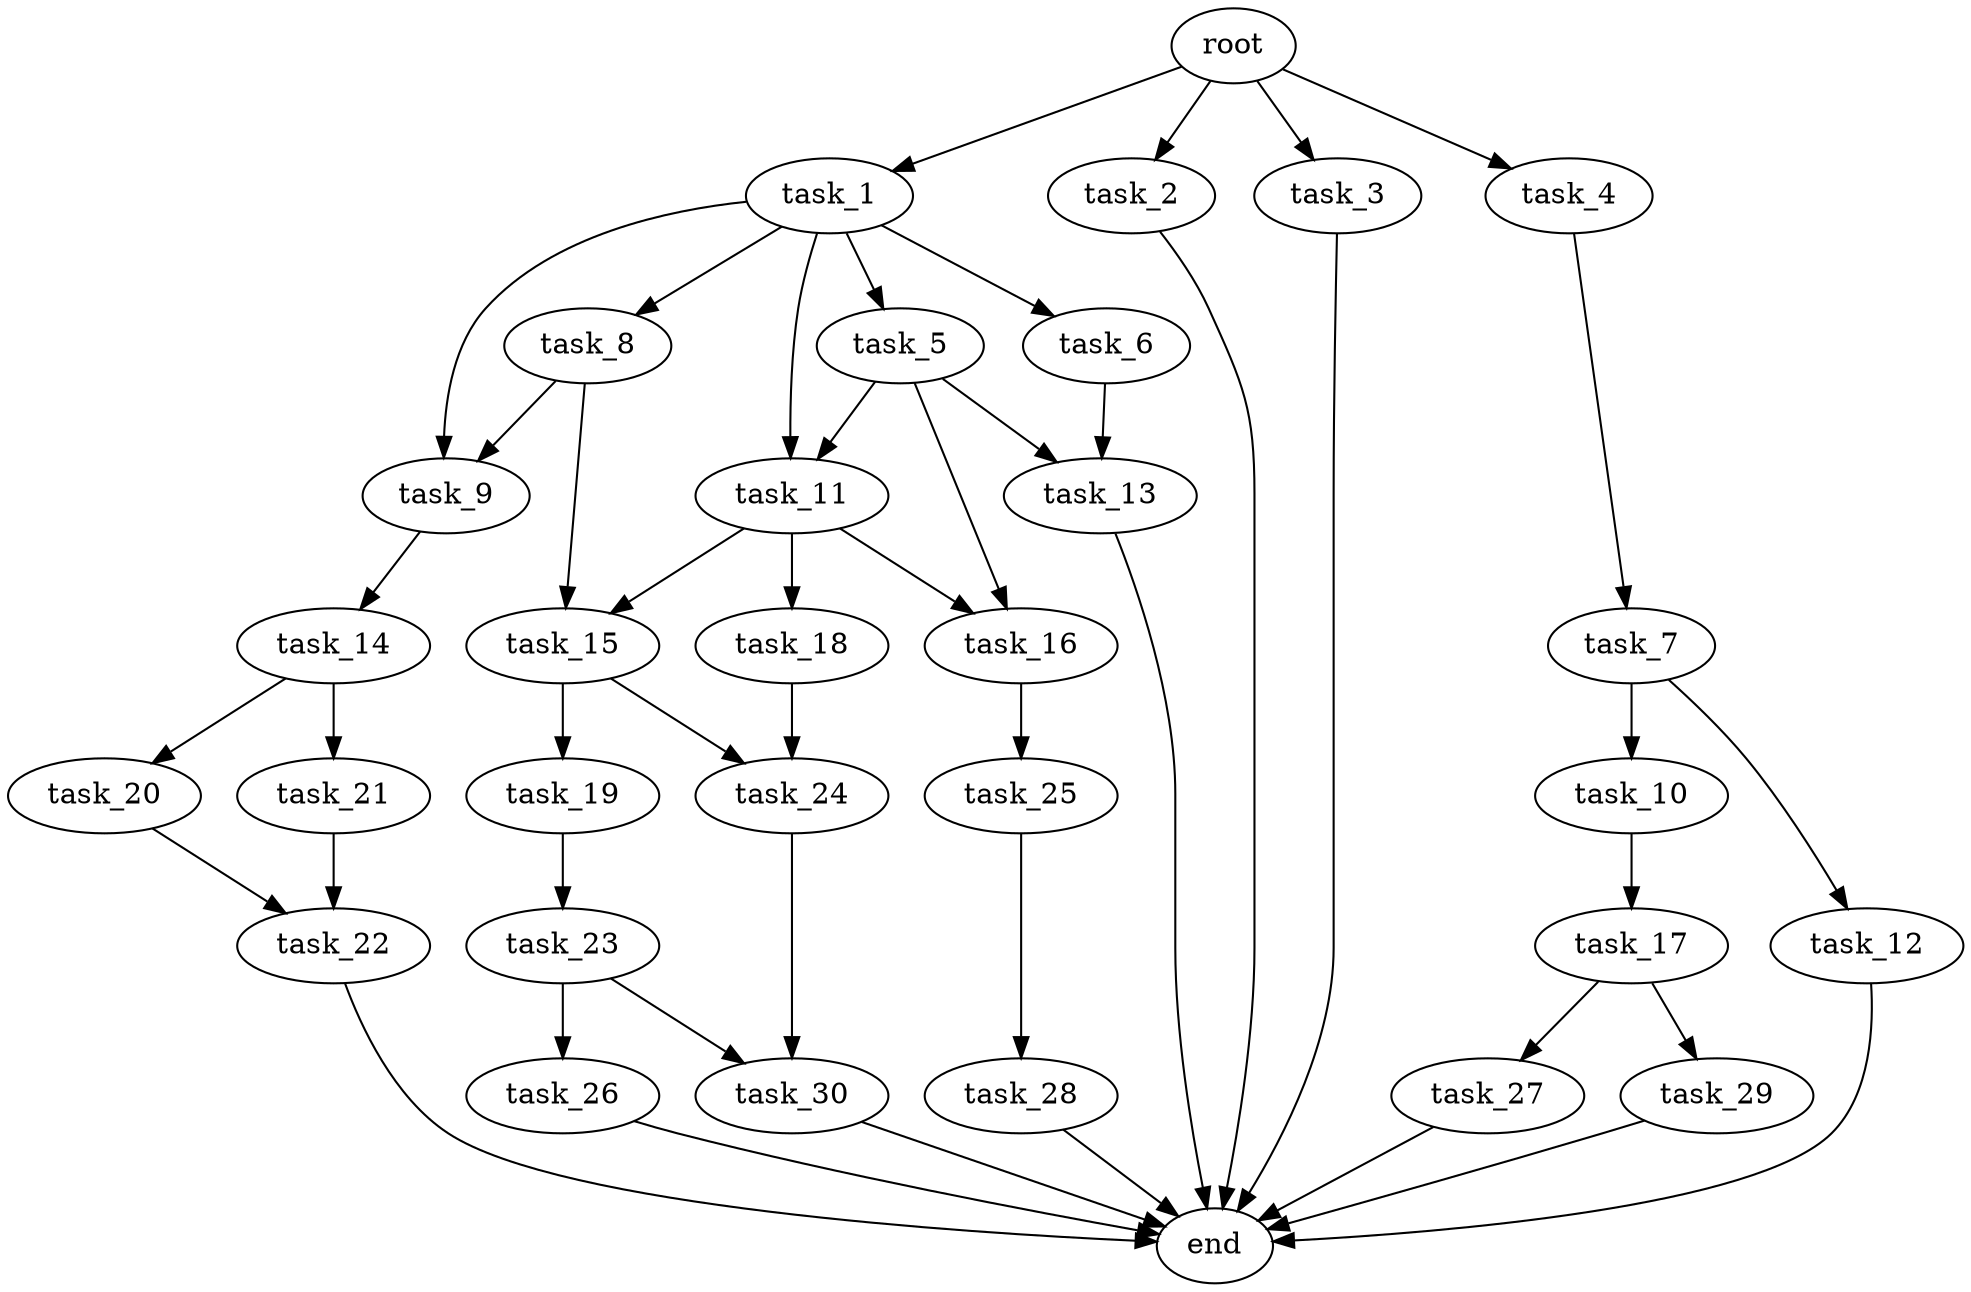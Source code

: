 digraph G {
  root [size="0.000000e+00"];
  task_1 [size="7.720015e+09"];
  task_2 [size="5.922108e+09"];
  task_3 [size="2.773098e+09"];
  task_4 [size="8.073189e+09"];
  task_5 [size="8.713495e+09"];
  task_6 [size="6.685301e+09"];
  task_7 [size="4.734595e+09"];
  task_8 [size="1.681826e+09"];
  task_9 [size="7.833866e+09"];
  task_10 [size="9.890883e+09"];
  task_11 [size="9.142914e+08"];
  task_12 [size="8.033735e+09"];
  task_13 [size="1.465770e+09"];
  task_14 [size="1.649019e+09"];
  task_15 [size="8.746266e+09"];
  task_16 [size="3.234055e+09"];
  task_17 [size="8.959637e+09"];
  task_18 [size="5.228397e+08"];
  task_19 [size="5.117541e+09"];
  task_20 [size="4.397451e+09"];
  task_21 [size="6.648757e+09"];
  task_22 [size="3.271567e+09"];
  task_23 [size="5.004251e+09"];
  task_24 [size="1.173848e+09"];
  task_25 [size="5.601891e+09"];
  task_26 [size="3.773718e+09"];
  task_27 [size="3.855913e+09"];
  task_28 [size="4.745306e+09"];
  task_29 [size="3.118307e+09"];
  task_30 [size="5.220335e+09"];
  end [size="0.000000e+00"];

  root -> task_1 [size="1.000000e-12"];
  root -> task_2 [size="1.000000e-12"];
  root -> task_3 [size="1.000000e-12"];
  root -> task_4 [size="1.000000e-12"];
  task_1 -> task_5 [size="8.713495e+08"];
  task_1 -> task_6 [size="6.685301e+08"];
  task_1 -> task_8 [size="1.681826e+08"];
  task_1 -> task_9 [size="3.916933e+08"];
  task_1 -> task_11 [size="4.571457e+07"];
  task_2 -> end [size="1.000000e-12"];
  task_3 -> end [size="1.000000e-12"];
  task_4 -> task_7 [size="4.734595e+08"];
  task_5 -> task_11 [size="4.571457e+07"];
  task_5 -> task_13 [size="7.328850e+07"];
  task_5 -> task_16 [size="1.617028e+08"];
  task_6 -> task_13 [size="7.328850e+07"];
  task_7 -> task_10 [size="9.890883e+08"];
  task_7 -> task_12 [size="8.033735e+08"];
  task_8 -> task_9 [size="3.916933e+08"];
  task_8 -> task_15 [size="4.373133e+08"];
  task_9 -> task_14 [size="1.649019e+08"];
  task_10 -> task_17 [size="8.959637e+08"];
  task_11 -> task_15 [size="4.373133e+08"];
  task_11 -> task_16 [size="1.617028e+08"];
  task_11 -> task_18 [size="5.228397e+07"];
  task_12 -> end [size="1.000000e-12"];
  task_13 -> end [size="1.000000e-12"];
  task_14 -> task_20 [size="4.397451e+08"];
  task_14 -> task_21 [size="6.648757e+08"];
  task_15 -> task_19 [size="5.117541e+08"];
  task_15 -> task_24 [size="5.869238e+07"];
  task_16 -> task_25 [size="5.601891e+08"];
  task_17 -> task_27 [size="3.855913e+08"];
  task_17 -> task_29 [size="3.118307e+08"];
  task_18 -> task_24 [size="5.869238e+07"];
  task_19 -> task_23 [size="5.004251e+08"];
  task_20 -> task_22 [size="1.635783e+08"];
  task_21 -> task_22 [size="1.635783e+08"];
  task_22 -> end [size="1.000000e-12"];
  task_23 -> task_26 [size="3.773718e+08"];
  task_23 -> task_30 [size="2.610168e+08"];
  task_24 -> task_30 [size="2.610168e+08"];
  task_25 -> task_28 [size="4.745306e+08"];
  task_26 -> end [size="1.000000e-12"];
  task_27 -> end [size="1.000000e-12"];
  task_28 -> end [size="1.000000e-12"];
  task_29 -> end [size="1.000000e-12"];
  task_30 -> end [size="1.000000e-12"];
}
